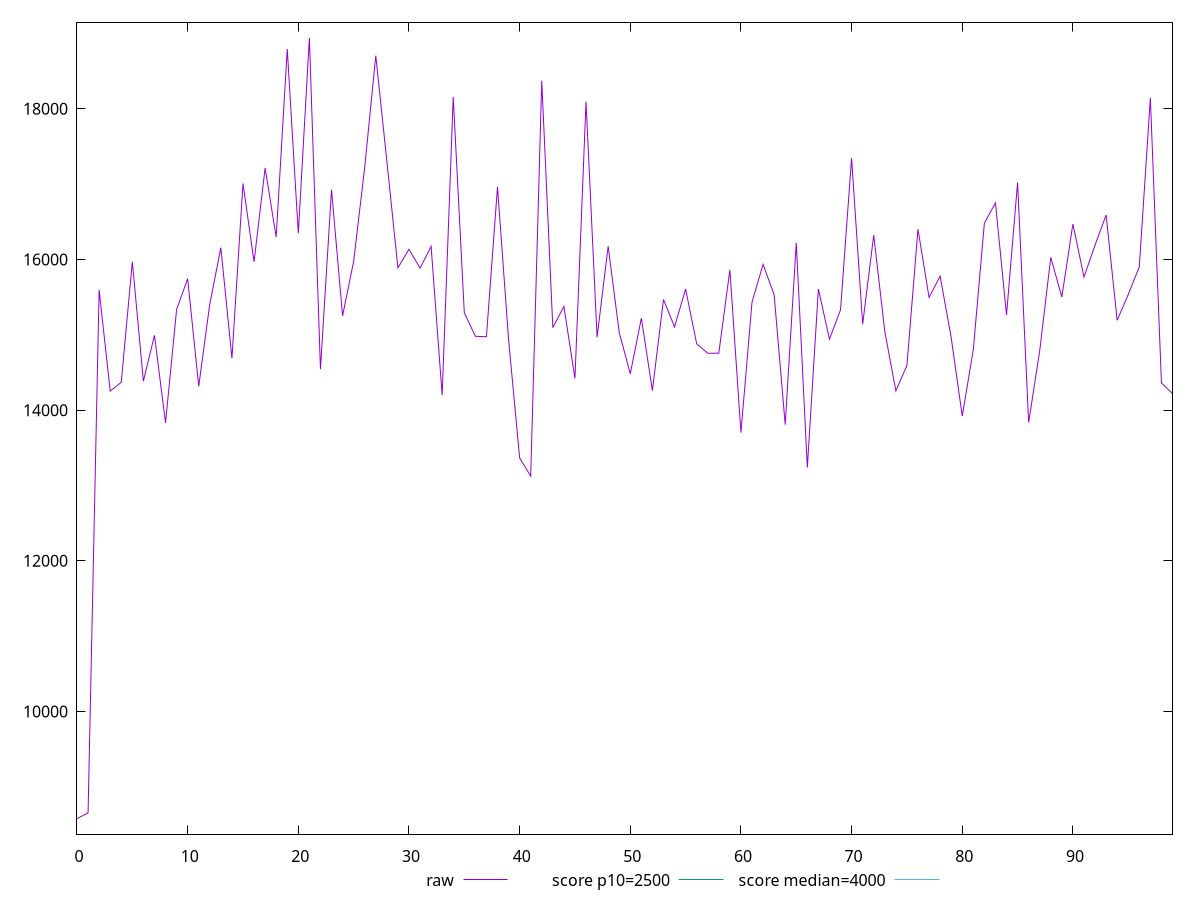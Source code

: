 reset

$raw <<EOF
0 8579.320000000002
1 8654.176500000003
2 15596.48
3 14252.642
4 14370.091999999997
5 15967.811999999998
6 14385.601499999999
7 14992.9865
8 13832.377
9 15334.272
10 15744.644
11 14317.609999999997
12 15409.344
13 16156.433
14 14688.445499999998
15 17008.055
16 15969.190000000002
17 17214.016499999998
18 16297.465000000004
19 18793.920500000007
20 16346.627499999999
21 18941.2845
22 14543.601999999999
23 16927.482000000004
24 15251.801500000005
25 15975.6325
26 17221.3615
27 18705.107499999995
28 17307.466999999997
29 15888.915999999996
30 16135.757999999998
31 15884.469500000001
32 16173.283
33 14198.755
34 18157.881499999996
35 15293.620999999997
36 14980.714000000004
37 14974.612000000001
38 16963.055999999997
39 14939.841999999999
40 13366.561999999998
41 13124.263499999997
42 18372.260000000002
43 15095.212499999998
44 15376.892
45 14422.9725
46 18092.9005
47 14967.582500000002
48 16175.350499999999
49 15032.199500000002
50 14482.424
51 15220.718
52 14259.911500000002
53 15468.769499999999
54 15104.828000000001
55 15607.8715
56 14881.029500000004
57 14754.9445
58 14756.770500000002
59 15861.957000000006
60 13702.772
61 15432.462
62 15935.271999999999
63 15532.771000000002
64 13808.1205
65 16221.340500000002
66 13237.809000000001
67 15607.583500000004
68 14942.8315
69 15332.494999999999
70 17344.3615
71 15141.050000000003
72 16323.044000000002
73 15044.018500000002
74 14256.178500000004
75 14592.692000000003
76 16401.8025
77 15496.093499999999
78 15779.320500000002
79 14964.055499999999
80 13921.843
81 14804.3445
82 16482.228999999996
83 16751.47
84 15263.4875
85 17021.870000000003
86 13835.7555
87 14789.385500000002
88 16027.7755
89 15501.597999999998
90 16470.752500000002
91 15767.8335
92 16190.379500000001
93 16590.525499999996
94 15193.068500000001
95 15534.542500000003
96 15903.5925
97 18143.810499999992
98 14361.487500000003
99 14220.098000000002
EOF

set key outside below
set xrange [0:99]
set yrange [8372.080710000002:19148.523790000003]
set trange [8372.080710000002:19148.523790000003]
set terminal svg size 640, 500 enhanced background rgb 'white'
set output "report_00015_2021-02-09T16-11-33.973Z/largest-contentful-paint/samples/pages/raw/values.svg"

plot $raw title "raw" with line, \
     2500 title "score p10=2500", \
     4000 title "score median=4000"

reset
